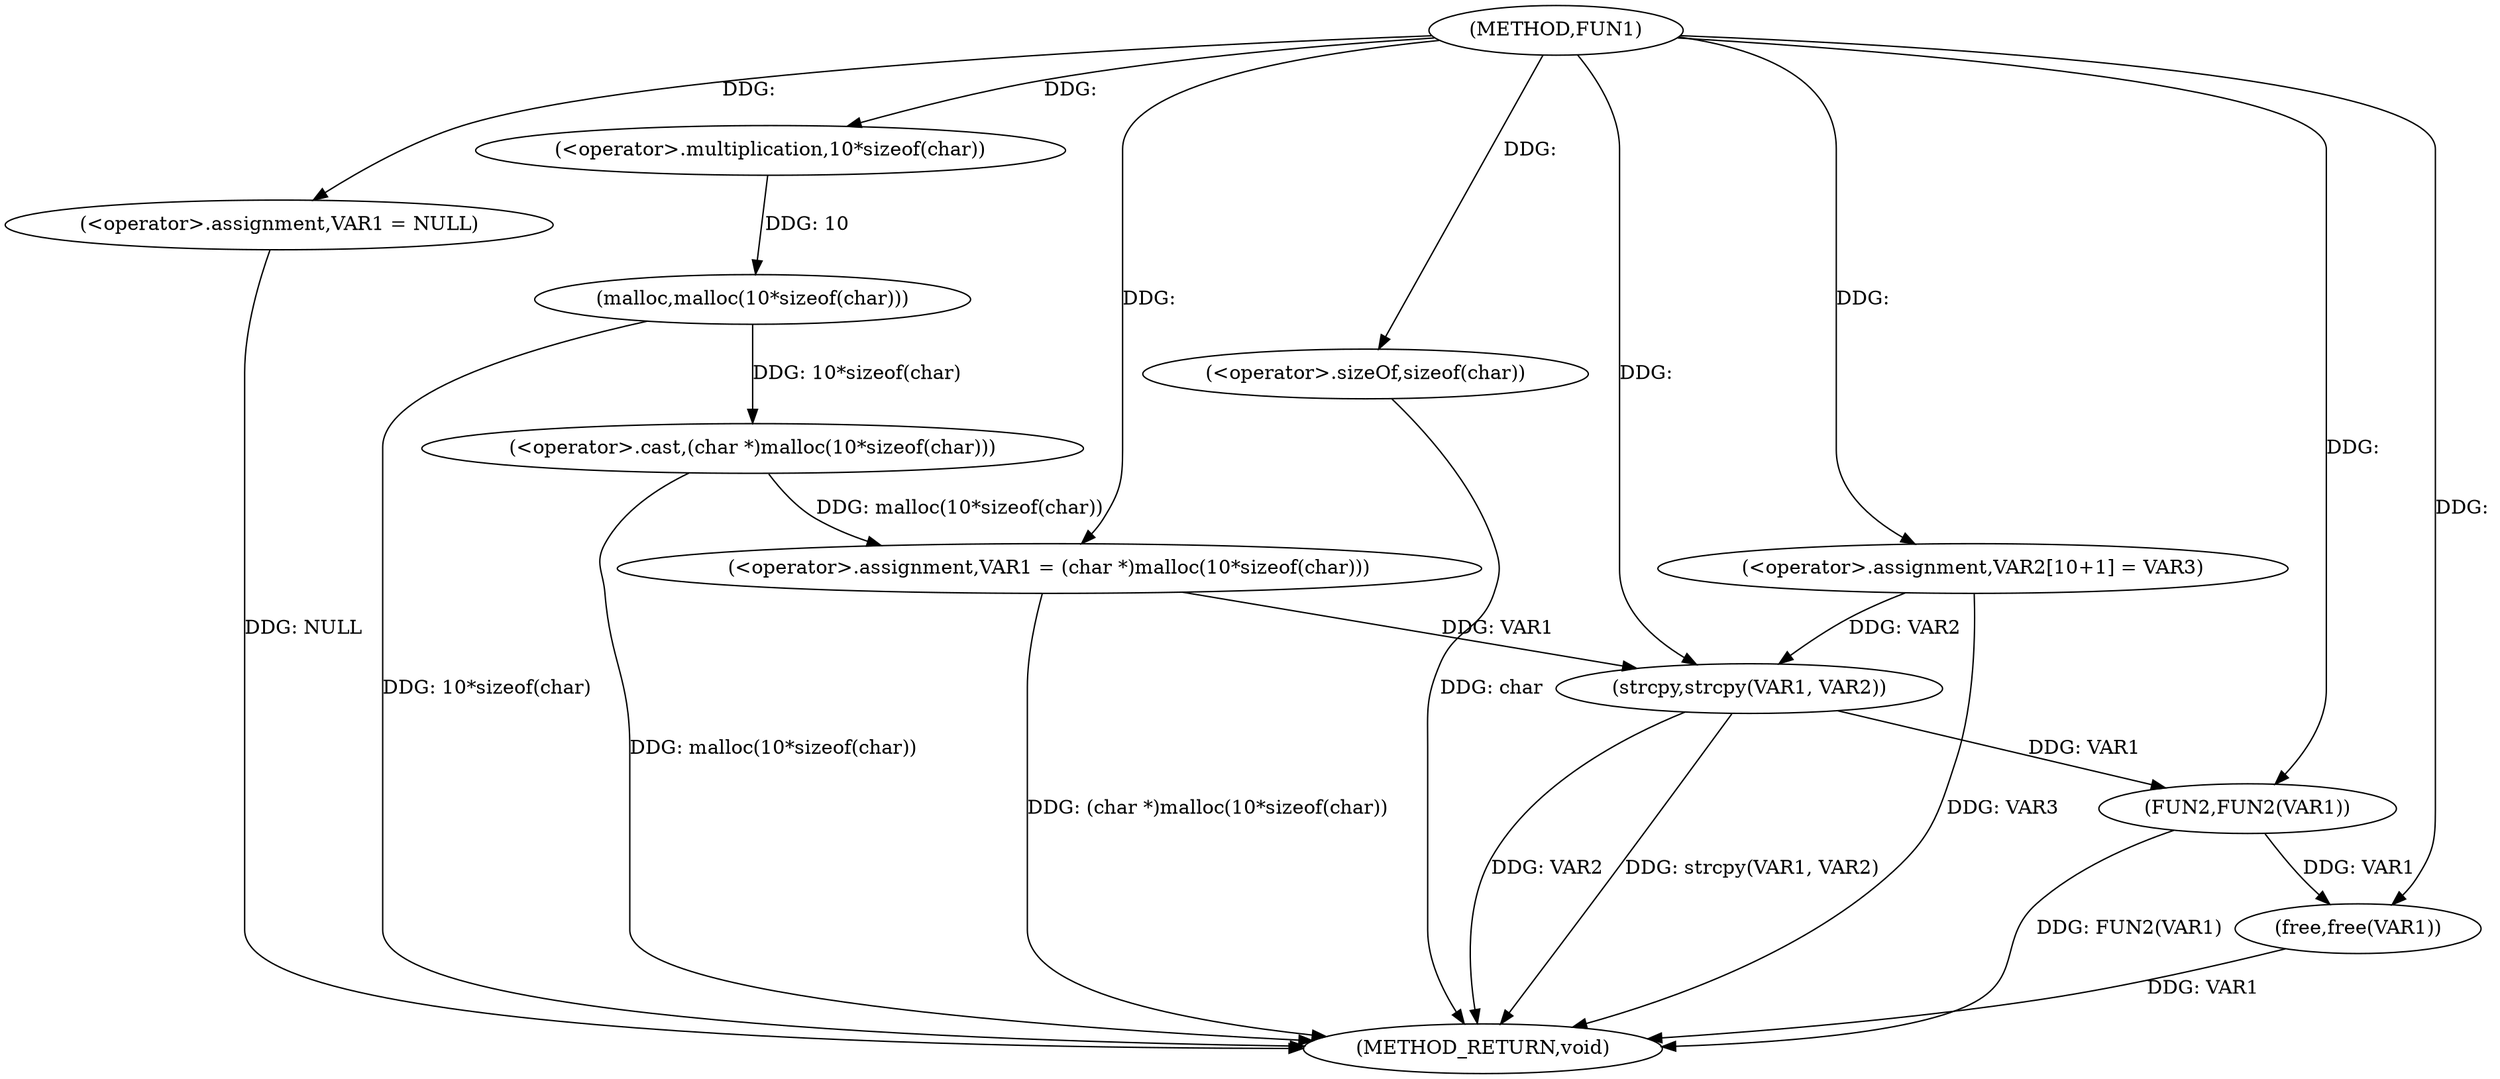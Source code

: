 digraph FUN1 {  
"1000100" [label = "(METHOD,FUN1)" ]
"1000129" [label = "(METHOD_RETURN,void)" ]
"1000103" [label = "(<operator>.assignment,VAR1 = NULL)" ]
"1000108" [label = "(<operator>.assignment,VAR1 = (char *)malloc(10*sizeof(char)))" ]
"1000110" [label = "(<operator>.cast,(char *)malloc(10*sizeof(char)))" ]
"1000112" [label = "(malloc,malloc(10*sizeof(char)))" ]
"1000113" [label = "(<operator>.multiplication,10*sizeof(char))" ]
"1000115" [label = "(<operator>.sizeOf,sizeof(char))" ]
"1000119" [label = "(<operator>.assignment,VAR2[10+1] = VAR3)" ]
"1000122" [label = "(strcpy,strcpy(VAR1, VAR2))" ]
"1000125" [label = "(FUN2,FUN2(VAR1))" ]
"1000127" [label = "(free,free(VAR1))" ]
  "1000125" -> "1000129"  [ label = "DDG: FUN2(VAR1)"] 
  "1000103" -> "1000129"  [ label = "DDG: NULL"] 
  "1000110" -> "1000129"  [ label = "DDG: malloc(10*sizeof(char))"] 
  "1000122" -> "1000129"  [ label = "DDG: strcpy(VAR1, VAR2)"] 
  "1000127" -> "1000129"  [ label = "DDG: VAR1"] 
  "1000115" -> "1000129"  [ label = "DDG: char"] 
  "1000122" -> "1000129"  [ label = "DDG: VAR2"] 
  "1000119" -> "1000129"  [ label = "DDG: VAR3"] 
  "1000112" -> "1000129"  [ label = "DDG: 10*sizeof(char)"] 
  "1000108" -> "1000129"  [ label = "DDG: (char *)malloc(10*sizeof(char))"] 
  "1000100" -> "1000103"  [ label = "DDG: "] 
  "1000110" -> "1000108"  [ label = "DDG: malloc(10*sizeof(char))"] 
  "1000100" -> "1000108"  [ label = "DDG: "] 
  "1000112" -> "1000110"  [ label = "DDG: 10*sizeof(char)"] 
  "1000113" -> "1000112"  [ label = "DDG: 10"] 
  "1000100" -> "1000113"  [ label = "DDG: "] 
  "1000100" -> "1000115"  [ label = "DDG: "] 
  "1000100" -> "1000119"  [ label = "DDG: "] 
  "1000108" -> "1000122"  [ label = "DDG: VAR1"] 
  "1000100" -> "1000122"  [ label = "DDG: "] 
  "1000119" -> "1000122"  [ label = "DDG: VAR2"] 
  "1000122" -> "1000125"  [ label = "DDG: VAR1"] 
  "1000100" -> "1000125"  [ label = "DDG: "] 
  "1000125" -> "1000127"  [ label = "DDG: VAR1"] 
  "1000100" -> "1000127"  [ label = "DDG: "] 
}
